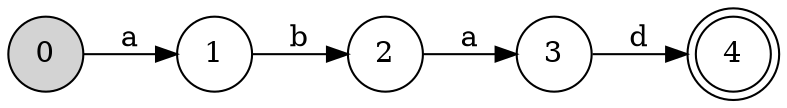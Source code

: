 digraph G {
	rankdir=LR;
	bgcolor=transparent;
	n0 [label="0" shape=circle style=filled fillcolor=lightgrey];
	n1 [label="1" shape=circle ];
	n2 [label="2" shape=circle ];
	n3 [label="3" shape=circle ];
	n4 [label="4" shape=doublecircle ];
	n3->n4 [label="&#100;"];
	n2->n3 [label="&#97;"];
	n1->n2 [label="&#98;"];
	n0->n1 [label="&#97;"];
}
